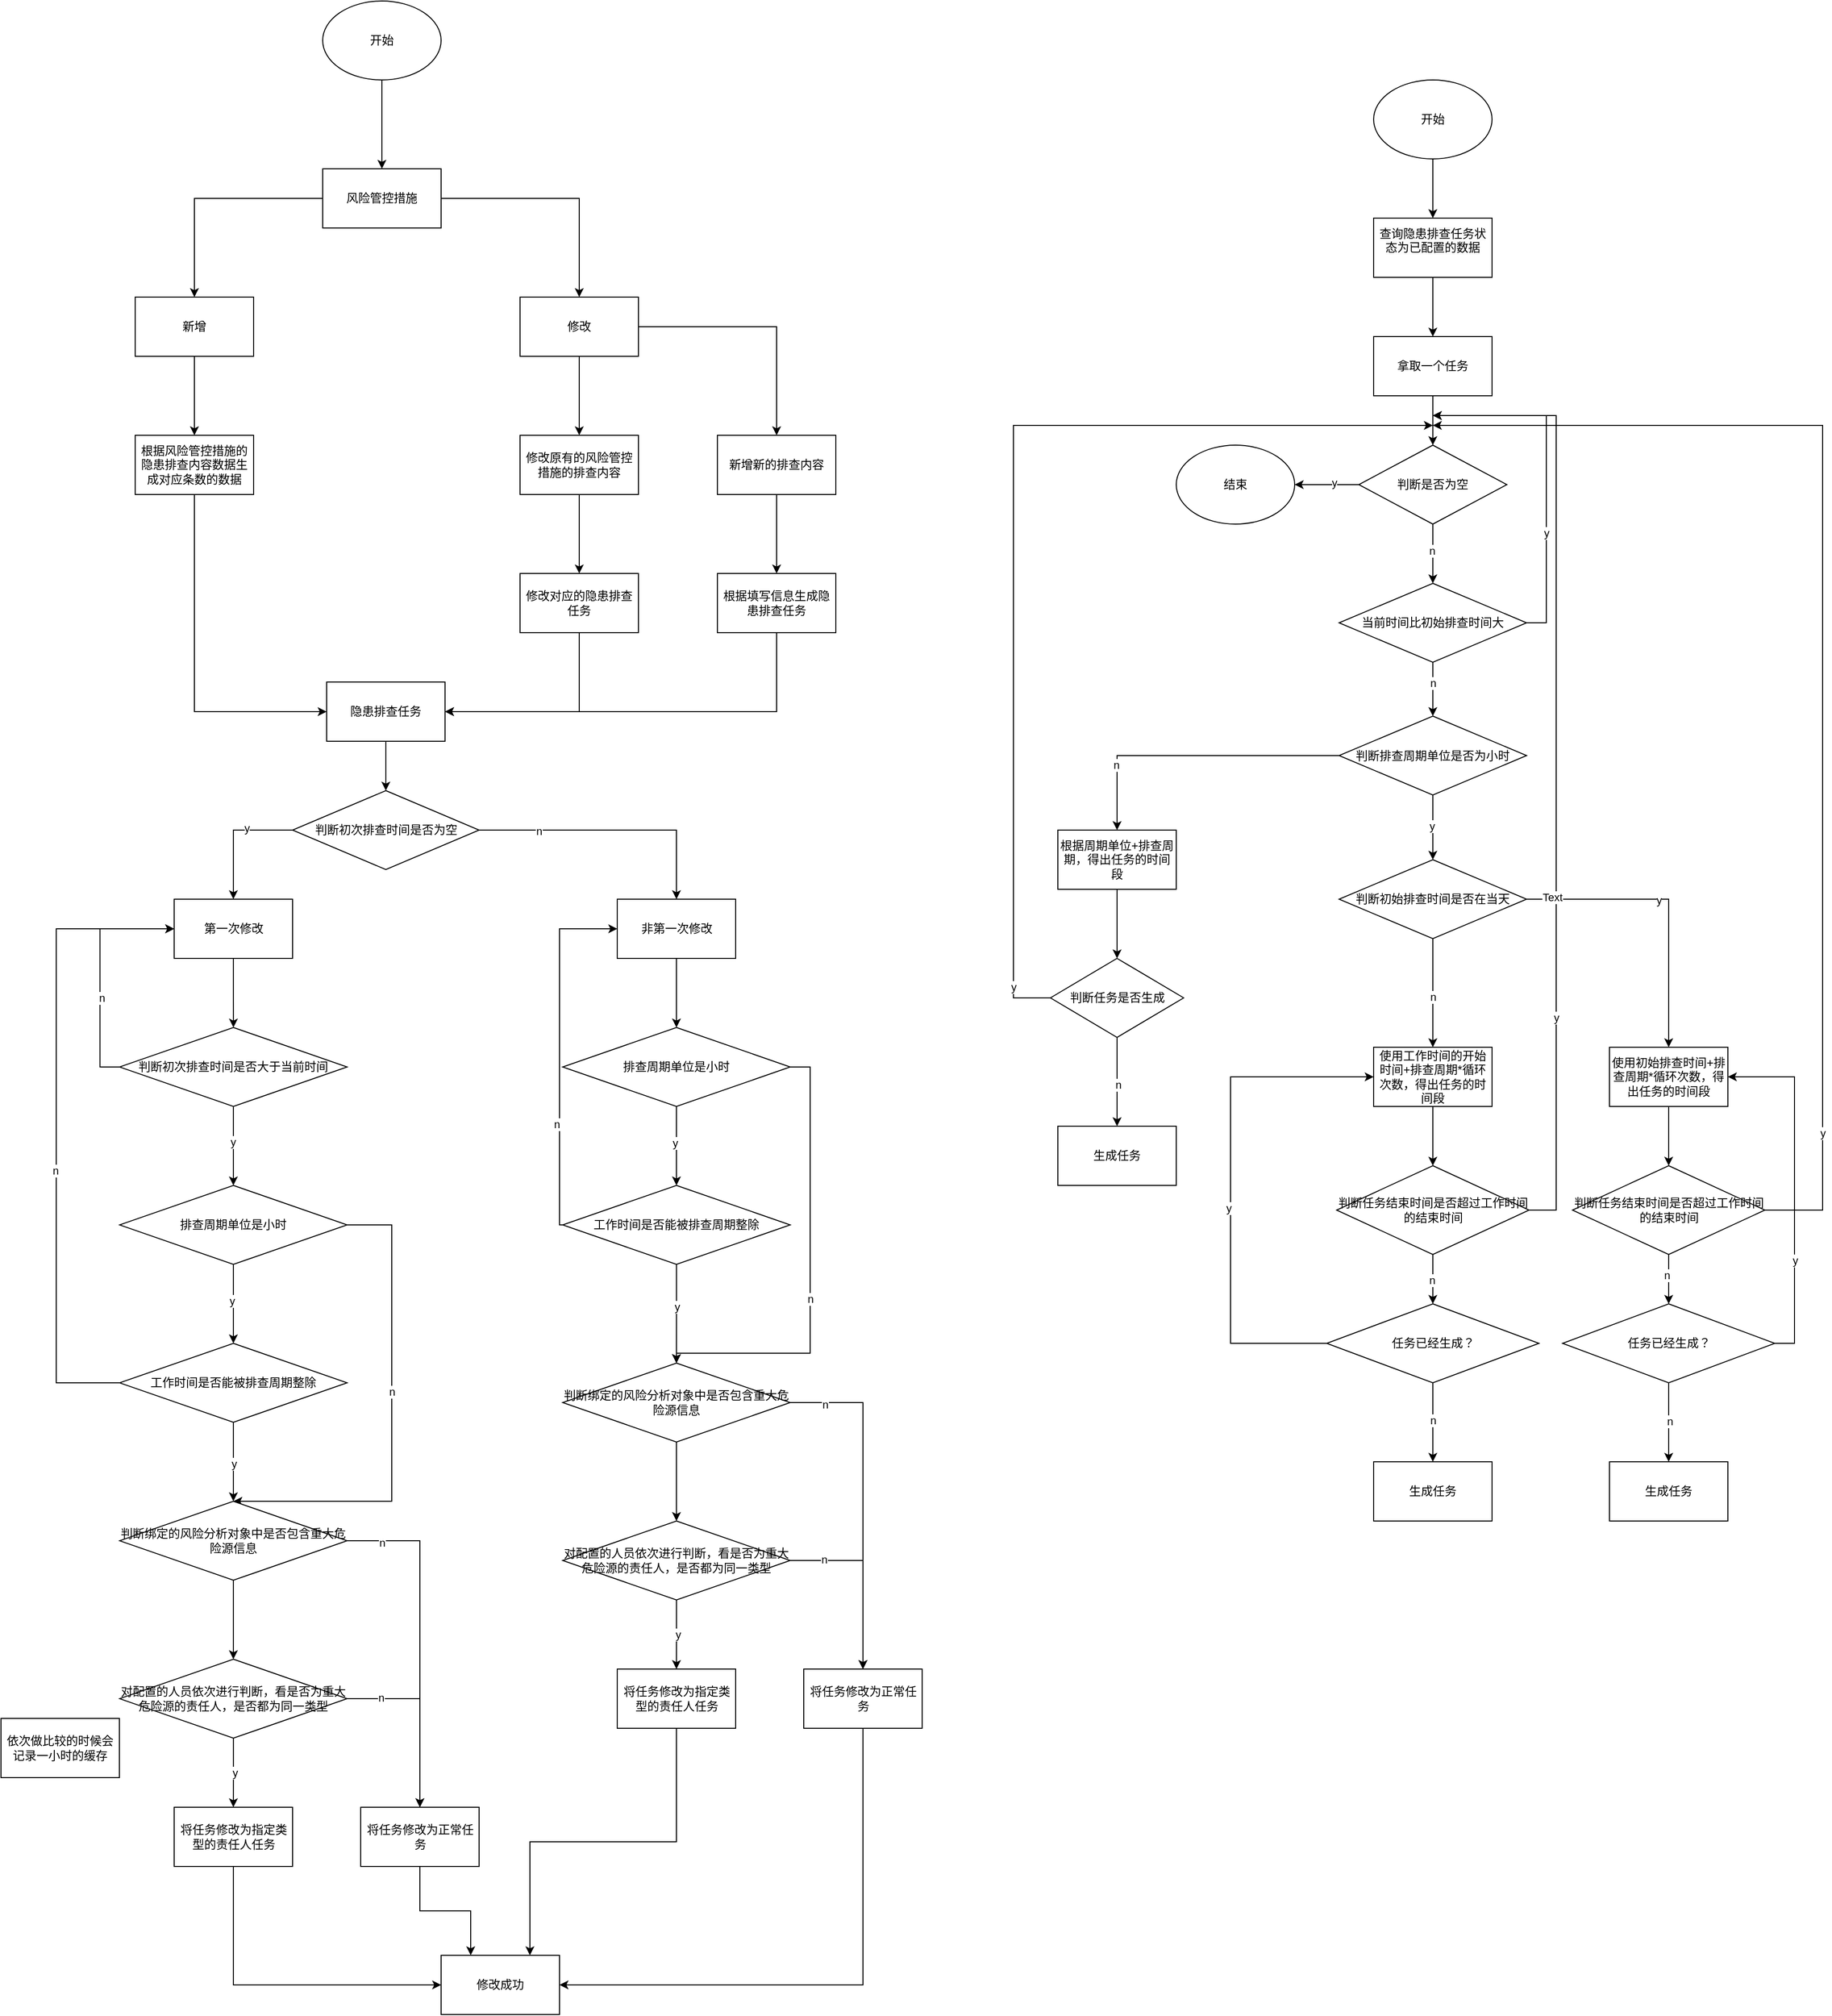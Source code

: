 <mxfile version="24.7.6">
  <diagram name="第 1 页" id="gtpTsQSYxkaPATvE2j1K">
    <mxGraphModel dx="1250" dy="750" grid="1" gridSize="10" guides="1" tooltips="1" connect="1" arrows="1" fold="1" page="1" pageScale="1" pageWidth="827" pageHeight="1169" math="0" shadow="0">
      <root>
        <mxCell id="0" />
        <mxCell id="1" parent="0" />
        <mxCell id="t23KufDyzYEO6K5p8194-3" value="" style="edgeStyle=orthogonalEdgeStyle;rounded=0;orthogonalLoop=1;jettySize=auto;html=1;" edge="1" parent="1" source="t23KufDyzYEO6K5p8194-1" target="t23KufDyzYEO6K5p8194-2">
          <mxGeometry relative="1" as="geometry" />
        </mxCell>
        <mxCell id="t23KufDyzYEO6K5p8194-1" value="开始" style="ellipse;whiteSpace=wrap;html=1;" vertex="1" parent="1">
          <mxGeometry x="350" width="120" height="80" as="geometry" />
        </mxCell>
        <mxCell id="t23KufDyzYEO6K5p8194-9" value="" style="edgeStyle=orthogonalEdgeStyle;rounded=0;orthogonalLoop=1;jettySize=auto;html=1;" edge="1" parent="1" source="t23KufDyzYEO6K5p8194-2" target="t23KufDyzYEO6K5p8194-8">
          <mxGeometry relative="1" as="geometry" />
        </mxCell>
        <mxCell id="t23KufDyzYEO6K5p8194-13" value="" style="edgeStyle=orthogonalEdgeStyle;rounded=0;orthogonalLoop=1;jettySize=auto;html=1;" edge="1" parent="1" source="t23KufDyzYEO6K5p8194-2" target="t23KufDyzYEO6K5p8194-12">
          <mxGeometry relative="1" as="geometry" />
        </mxCell>
        <mxCell id="t23KufDyzYEO6K5p8194-2" value="风险管控措施" style="whiteSpace=wrap;html=1;" vertex="1" parent="1">
          <mxGeometry x="350" y="170" width="120" height="60" as="geometry" />
        </mxCell>
        <mxCell id="t23KufDyzYEO6K5p8194-11" value="" style="edgeStyle=orthogonalEdgeStyle;rounded=0;orthogonalLoop=1;jettySize=auto;html=1;" edge="1" parent="1" source="t23KufDyzYEO6K5p8194-8" target="t23KufDyzYEO6K5p8194-10">
          <mxGeometry relative="1" as="geometry" />
        </mxCell>
        <mxCell id="t23KufDyzYEO6K5p8194-8" value="新增" style="whiteSpace=wrap;html=1;" vertex="1" parent="1">
          <mxGeometry x="160" y="300" width="120" height="60" as="geometry" />
        </mxCell>
        <mxCell id="t23KufDyzYEO6K5p8194-23" style="edgeStyle=orthogonalEdgeStyle;rounded=0;orthogonalLoop=1;jettySize=auto;html=1;exitX=0.5;exitY=1;exitDx=0;exitDy=0;entryX=0;entryY=0.5;entryDx=0;entryDy=0;" edge="1" parent="1" source="t23KufDyzYEO6K5p8194-10" target="t23KufDyzYEO6K5p8194-22">
          <mxGeometry relative="1" as="geometry" />
        </mxCell>
        <mxCell id="t23KufDyzYEO6K5p8194-10" value="根据风险管控措施的隐患排查内容数据生成对应条数的数据" style="whiteSpace=wrap;html=1;" vertex="1" parent="1">
          <mxGeometry x="160" y="440" width="120" height="60" as="geometry" />
        </mxCell>
        <mxCell id="t23KufDyzYEO6K5p8194-15" value="" style="edgeStyle=orthogonalEdgeStyle;rounded=0;orthogonalLoop=1;jettySize=auto;html=1;" edge="1" parent="1" source="t23KufDyzYEO6K5p8194-12" target="t23KufDyzYEO6K5p8194-14">
          <mxGeometry relative="1" as="geometry" />
        </mxCell>
        <mxCell id="t23KufDyzYEO6K5p8194-19" value="" style="edgeStyle=orthogonalEdgeStyle;rounded=0;orthogonalLoop=1;jettySize=auto;html=1;" edge="1" parent="1" source="t23KufDyzYEO6K5p8194-12" target="t23KufDyzYEO6K5p8194-18">
          <mxGeometry relative="1" as="geometry" />
        </mxCell>
        <mxCell id="t23KufDyzYEO6K5p8194-12" value="修改" style="whiteSpace=wrap;html=1;" vertex="1" parent="1">
          <mxGeometry x="550" y="300" width="120" height="60" as="geometry" />
        </mxCell>
        <mxCell id="t23KufDyzYEO6K5p8194-17" value="" style="edgeStyle=orthogonalEdgeStyle;rounded=0;orthogonalLoop=1;jettySize=auto;html=1;" edge="1" parent="1" source="t23KufDyzYEO6K5p8194-14" target="t23KufDyzYEO6K5p8194-16">
          <mxGeometry relative="1" as="geometry" />
        </mxCell>
        <mxCell id="t23KufDyzYEO6K5p8194-14" value="修改原有的风险管控措施的排查内容" style="whiteSpace=wrap;html=1;" vertex="1" parent="1">
          <mxGeometry x="550" y="440" width="120" height="60" as="geometry" />
        </mxCell>
        <mxCell id="t23KufDyzYEO6K5p8194-24" style="edgeStyle=orthogonalEdgeStyle;rounded=0;orthogonalLoop=1;jettySize=auto;html=1;exitX=0.5;exitY=1;exitDx=0;exitDy=0;entryX=1;entryY=0.5;entryDx=0;entryDy=0;" edge="1" parent="1" source="t23KufDyzYEO6K5p8194-16" target="t23KufDyzYEO6K5p8194-22">
          <mxGeometry relative="1" as="geometry" />
        </mxCell>
        <mxCell id="t23KufDyzYEO6K5p8194-16" value="修改对应的隐患排查任务" style="whiteSpace=wrap;html=1;" vertex="1" parent="1">
          <mxGeometry x="550" y="580" width="120" height="60" as="geometry" />
        </mxCell>
        <mxCell id="t23KufDyzYEO6K5p8194-21" value="" style="edgeStyle=orthogonalEdgeStyle;rounded=0;orthogonalLoop=1;jettySize=auto;html=1;" edge="1" parent="1" source="t23KufDyzYEO6K5p8194-18" target="t23KufDyzYEO6K5p8194-20">
          <mxGeometry relative="1" as="geometry" />
        </mxCell>
        <mxCell id="t23KufDyzYEO6K5p8194-18" value="新增新的排查内容" style="whiteSpace=wrap;html=1;" vertex="1" parent="1">
          <mxGeometry x="750" y="440" width="120" height="60" as="geometry" />
        </mxCell>
        <mxCell id="t23KufDyzYEO6K5p8194-25" style="edgeStyle=orthogonalEdgeStyle;rounded=0;orthogonalLoop=1;jettySize=auto;html=1;exitX=0.5;exitY=1;exitDx=0;exitDy=0;entryX=1;entryY=0.5;entryDx=0;entryDy=0;" edge="1" parent="1" source="t23KufDyzYEO6K5p8194-20" target="t23KufDyzYEO6K5p8194-22">
          <mxGeometry relative="1" as="geometry" />
        </mxCell>
        <mxCell id="t23KufDyzYEO6K5p8194-20" value="根据填写信息生成隐患排查任务" style="whiteSpace=wrap;html=1;" vertex="1" parent="1">
          <mxGeometry x="750" y="580" width="120" height="60" as="geometry" />
        </mxCell>
        <mxCell id="t23KufDyzYEO6K5p8194-32" value="" style="edgeStyle=orthogonalEdgeStyle;rounded=0;orthogonalLoop=1;jettySize=auto;html=1;" edge="1" parent="1" source="t23KufDyzYEO6K5p8194-22" target="t23KufDyzYEO6K5p8194-31">
          <mxGeometry relative="1" as="geometry" />
        </mxCell>
        <mxCell id="t23KufDyzYEO6K5p8194-22" value="隐患排查任务" style="rounded=0;whiteSpace=wrap;html=1;" vertex="1" parent="1">
          <mxGeometry x="354" y="690" width="120" height="60" as="geometry" />
        </mxCell>
        <mxCell id="t23KufDyzYEO6K5p8194-38" value="" style="edgeStyle=orthogonalEdgeStyle;rounded=0;orthogonalLoop=1;jettySize=auto;html=1;" edge="1" parent="1" source="t23KufDyzYEO6K5p8194-27" target="t23KufDyzYEO6K5p8194-37">
          <mxGeometry relative="1" as="geometry" />
        </mxCell>
        <mxCell id="t23KufDyzYEO6K5p8194-27" value="第一次修改" style="whiteSpace=wrap;html=1;rounded=0;" vertex="1" parent="1">
          <mxGeometry x="199.5" y="910" width="120" height="60" as="geometry" />
        </mxCell>
        <mxCell id="t23KufDyzYEO6K5p8194-147" style="edgeStyle=orthogonalEdgeStyle;rounded=0;orthogonalLoop=1;jettySize=auto;html=1;exitX=0.5;exitY=1;exitDx=0;exitDy=0;entryX=0.5;entryY=0;entryDx=0;entryDy=0;" edge="1" parent="1" source="t23KufDyzYEO6K5p8194-29" target="t23KufDyzYEO6K5p8194-142">
          <mxGeometry relative="1" as="geometry" />
        </mxCell>
        <mxCell id="t23KufDyzYEO6K5p8194-29" value="非第一次修改" style="whiteSpace=wrap;html=1;rounded=0;" vertex="1" parent="1">
          <mxGeometry x="648.5" y="910" width="120" height="60" as="geometry" />
        </mxCell>
        <mxCell id="t23KufDyzYEO6K5p8194-33" style="edgeStyle=orthogonalEdgeStyle;rounded=0;orthogonalLoop=1;jettySize=auto;html=1;exitX=0;exitY=0.5;exitDx=0;exitDy=0;entryX=0.5;entryY=0;entryDx=0;entryDy=0;" edge="1" parent="1" source="t23KufDyzYEO6K5p8194-31" target="t23KufDyzYEO6K5p8194-27">
          <mxGeometry relative="1" as="geometry" />
        </mxCell>
        <mxCell id="t23KufDyzYEO6K5p8194-35" value="y" style="edgeLabel;html=1;align=center;verticalAlign=middle;resizable=0;points=[];" vertex="1" connectable="0" parent="t23KufDyzYEO6K5p8194-33">
          <mxGeometry x="-0.277" y="-2" relative="1" as="geometry">
            <mxPoint as="offset" />
          </mxGeometry>
        </mxCell>
        <mxCell id="t23KufDyzYEO6K5p8194-34" style="edgeStyle=orthogonalEdgeStyle;rounded=0;orthogonalLoop=1;jettySize=auto;html=1;exitX=1;exitY=0.5;exitDx=0;exitDy=0;entryX=0.5;entryY=0;entryDx=0;entryDy=0;" edge="1" parent="1" source="t23KufDyzYEO6K5p8194-31" target="t23KufDyzYEO6K5p8194-29">
          <mxGeometry relative="1" as="geometry" />
        </mxCell>
        <mxCell id="t23KufDyzYEO6K5p8194-36" value="n" style="edgeLabel;html=1;align=center;verticalAlign=middle;resizable=0;points=[];" vertex="1" connectable="0" parent="t23KufDyzYEO6K5p8194-34">
          <mxGeometry x="-0.556" y="-1" relative="1" as="geometry">
            <mxPoint as="offset" />
          </mxGeometry>
        </mxCell>
        <mxCell id="t23KufDyzYEO6K5p8194-31" value="判断初次排查时间是否为空" style="rhombus;whiteSpace=wrap;html=1;rounded=0;" vertex="1" parent="1">
          <mxGeometry x="319.5" y="800" width="189" height="80" as="geometry" />
        </mxCell>
        <mxCell id="t23KufDyzYEO6K5p8194-41" style="edgeStyle=orthogonalEdgeStyle;rounded=0;orthogonalLoop=1;jettySize=auto;html=1;exitX=0;exitY=0.5;exitDx=0;exitDy=0;entryX=0;entryY=0.5;entryDx=0;entryDy=0;" edge="1" parent="1" source="t23KufDyzYEO6K5p8194-37" target="t23KufDyzYEO6K5p8194-27">
          <mxGeometry relative="1" as="geometry" />
        </mxCell>
        <mxCell id="t23KufDyzYEO6K5p8194-42" value="n" style="edgeLabel;html=1;align=center;verticalAlign=middle;resizable=0;points=[];" vertex="1" connectable="0" parent="t23KufDyzYEO6K5p8194-41">
          <mxGeometry x="-0.231" y="-1" relative="1" as="geometry">
            <mxPoint as="offset" />
          </mxGeometry>
        </mxCell>
        <mxCell id="t23KufDyzYEO6K5p8194-50" value="" style="edgeStyle=orthogonalEdgeStyle;rounded=0;orthogonalLoop=1;jettySize=auto;html=1;" edge="1" parent="1" source="t23KufDyzYEO6K5p8194-37" target="t23KufDyzYEO6K5p8194-49">
          <mxGeometry relative="1" as="geometry" />
        </mxCell>
        <mxCell id="t23KufDyzYEO6K5p8194-63" value="y" style="edgeLabel;html=1;align=center;verticalAlign=middle;resizable=0;points=[];" vertex="1" connectable="0" parent="t23KufDyzYEO6K5p8194-50">
          <mxGeometry x="-0.116" y="-1" relative="1" as="geometry">
            <mxPoint as="offset" />
          </mxGeometry>
        </mxCell>
        <mxCell id="t23KufDyzYEO6K5p8194-37" value="判断初次排查时间是否大于当前时间" style="rhombus;whiteSpace=wrap;html=1;rounded=0;" vertex="1" parent="1">
          <mxGeometry x="144.25" y="1040" width="230.5" height="80" as="geometry" />
        </mxCell>
        <mxCell id="t23KufDyzYEO6K5p8194-55" value="" style="edgeStyle=orthogonalEdgeStyle;rounded=0;orthogonalLoop=1;jettySize=auto;html=1;" edge="1" parent="1" source="t23KufDyzYEO6K5p8194-49" target="t23KufDyzYEO6K5p8194-54">
          <mxGeometry relative="1" as="geometry" />
        </mxCell>
        <mxCell id="t23KufDyzYEO6K5p8194-64" value="y" style="edgeLabel;html=1;align=center;verticalAlign=middle;resizable=0;points=[];" vertex="1" connectable="0" parent="t23KufDyzYEO6K5p8194-55">
          <mxGeometry x="-0.082" y="-2" relative="1" as="geometry">
            <mxPoint as="offset" />
          </mxGeometry>
        </mxCell>
        <mxCell id="t23KufDyzYEO6K5p8194-225" style="edgeStyle=orthogonalEdgeStyle;rounded=0;orthogonalLoop=1;jettySize=auto;html=1;" edge="1" parent="1" source="t23KufDyzYEO6K5p8194-49" target="t23KufDyzYEO6K5p8194-207">
          <mxGeometry relative="1" as="geometry">
            <Array as="points">
              <mxPoint x="420" y="1240" />
              <mxPoint x="420" y="1520" />
            </Array>
          </mxGeometry>
        </mxCell>
        <mxCell id="t23KufDyzYEO6K5p8194-226" value="n" style="edgeLabel;html=1;align=center;verticalAlign=middle;resizable=0;points=[];" vertex="1" connectable="0" parent="t23KufDyzYEO6K5p8194-225">
          <mxGeometry x="-0.121" relative="1" as="geometry">
            <mxPoint as="offset" />
          </mxGeometry>
        </mxCell>
        <mxCell id="t23KufDyzYEO6K5p8194-49" value="排查周期单位是小时" style="rhombus;whiteSpace=wrap;html=1;rounded=0;" vertex="1" parent="1">
          <mxGeometry x="144.25" y="1200" width="230.5" height="80" as="geometry" />
        </mxCell>
        <mxCell id="t23KufDyzYEO6K5p8194-56" style="edgeStyle=orthogonalEdgeStyle;rounded=0;orthogonalLoop=1;jettySize=auto;html=1;exitX=0;exitY=0.5;exitDx=0;exitDy=0;entryX=0;entryY=0.5;entryDx=0;entryDy=0;" edge="1" parent="1" source="t23KufDyzYEO6K5p8194-54" target="t23KufDyzYEO6K5p8194-27">
          <mxGeometry relative="1" as="geometry">
            <Array as="points">
              <mxPoint x="80" y="1400" />
              <mxPoint x="80" y="940" />
            </Array>
          </mxGeometry>
        </mxCell>
        <mxCell id="t23KufDyzYEO6K5p8194-57" value="n" style="edgeLabel;html=1;align=center;verticalAlign=middle;resizable=0;points=[];" vertex="1" connectable="0" parent="t23KufDyzYEO6K5p8194-56">
          <mxGeometry x="-0.132" y="1" relative="1" as="geometry">
            <mxPoint as="offset" />
          </mxGeometry>
        </mxCell>
        <mxCell id="t23KufDyzYEO6K5p8194-208" value="" style="edgeStyle=orthogonalEdgeStyle;rounded=0;orthogonalLoop=1;jettySize=auto;html=1;" edge="1" parent="1" source="t23KufDyzYEO6K5p8194-54" target="t23KufDyzYEO6K5p8194-207">
          <mxGeometry relative="1" as="geometry" />
        </mxCell>
        <mxCell id="t23KufDyzYEO6K5p8194-224" value="y" style="edgeLabel;html=1;align=center;verticalAlign=middle;resizable=0;points=[];" vertex="1" connectable="0" parent="t23KufDyzYEO6K5p8194-208">
          <mxGeometry x="0.046" relative="1" as="geometry">
            <mxPoint as="offset" />
          </mxGeometry>
        </mxCell>
        <mxCell id="t23KufDyzYEO6K5p8194-54" value="工作时间是否能被排查周期整除" style="rhombus;whiteSpace=wrap;html=1;rounded=0;" vertex="1" parent="1">
          <mxGeometry x="144.25" y="1360" width="230.5" height="80" as="geometry" />
        </mxCell>
        <mxCell id="t23KufDyzYEO6K5p8194-222" style="edgeStyle=orthogonalEdgeStyle;rounded=0;orthogonalLoop=1;jettySize=auto;html=1;exitX=0.5;exitY=1;exitDx=0;exitDy=0;entryX=0;entryY=0.5;entryDx=0;entryDy=0;" edge="1" parent="1" source="t23KufDyzYEO6K5p8194-58" target="t23KufDyzYEO6K5p8194-221">
          <mxGeometry relative="1" as="geometry" />
        </mxCell>
        <mxCell id="t23KufDyzYEO6K5p8194-58" value="将任务修改为指定类型的责任人任务" style="whiteSpace=wrap;html=1;rounded=0;" vertex="1" parent="1">
          <mxGeometry x="199.5" y="1830" width="120" height="60" as="geometry" />
        </mxCell>
        <mxCell id="t23KufDyzYEO6K5p8194-72" value="" style="edgeStyle=orthogonalEdgeStyle;rounded=0;orthogonalLoop=1;jettySize=auto;html=1;entryX=1;entryY=0.5;entryDx=0;entryDy=0;" edge="1" parent="1" source="t23KufDyzYEO6K5p8194-75" target="t23KufDyzYEO6K5p8194-76">
          <mxGeometry relative="1" as="geometry">
            <mxPoint x="1379" y="490" as="targetPoint" />
          </mxGeometry>
        </mxCell>
        <mxCell id="t23KufDyzYEO6K5p8194-73" value="y" style="edgeLabel;html=1;align=center;verticalAlign=middle;resizable=0;points=[];" vertex="1" connectable="0" parent="t23KufDyzYEO6K5p8194-72">
          <mxGeometry x="-0.218" y="-2" relative="1" as="geometry">
            <mxPoint as="offset" />
          </mxGeometry>
        </mxCell>
        <mxCell id="t23KufDyzYEO6K5p8194-74" value="" style="edgeStyle=orthogonalEdgeStyle;rounded=0;orthogonalLoop=1;jettySize=auto;html=1;" edge="1" parent="1" source="t23KufDyzYEO6K5p8194-75" target="t23KufDyzYEO6K5p8194-87">
          <mxGeometry relative="1" as="geometry" />
        </mxCell>
        <mxCell id="t23KufDyzYEO6K5p8194-180" value="n" style="edgeLabel;html=1;align=center;verticalAlign=middle;resizable=0;points=[];" vertex="1" connectable="0" parent="t23KufDyzYEO6K5p8194-74">
          <mxGeometry x="-0.095" y="-1" relative="1" as="geometry">
            <mxPoint as="offset" />
          </mxGeometry>
        </mxCell>
        <mxCell id="t23KufDyzYEO6K5p8194-75" value="判断是否为空" style="rhombus;whiteSpace=wrap;html=1;" vertex="1" parent="1">
          <mxGeometry x="1400" y="450" width="150" height="80" as="geometry" />
        </mxCell>
        <mxCell id="t23KufDyzYEO6K5p8194-76" value="结束" style="ellipse;whiteSpace=wrap;html=1;" vertex="1" parent="1">
          <mxGeometry x="1215" y="450" width="120" height="80" as="geometry" />
        </mxCell>
        <mxCell id="t23KufDyzYEO6K5p8194-77" value="" style="edgeStyle=orthogonalEdgeStyle;rounded=0;orthogonalLoop=1;jettySize=auto;html=1;" edge="1" parent="1" source="t23KufDyzYEO6K5p8194-78" target="t23KufDyzYEO6K5p8194-80">
          <mxGeometry relative="1" as="geometry" />
        </mxCell>
        <mxCell id="t23KufDyzYEO6K5p8194-78" value="开始" style="ellipse;whiteSpace=wrap;html=1;" vertex="1" parent="1">
          <mxGeometry x="1415" y="80" width="120" height="80" as="geometry" />
        </mxCell>
        <mxCell id="t23KufDyzYEO6K5p8194-79" value="" style="edgeStyle=orthogonalEdgeStyle;rounded=0;orthogonalLoop=1;jettySize=auto;html=1;" edge="1" parent="1" source="t23KufDyzYEO6K5p8194-80" target="t23KufDyzYEO6K5p8194-82">
          <mxGeometry relative="1" as="geometry" />
        </mxCell>
        <mxCell id="t23KufDyzYEO6K5p8194-80" value="&#xa;&lt;span style=&quot;color: rgb(0, 0, 0); font-family: Helvetica; font-size: 12px; font-style: normal; font-variant-ligatures: normal; font-variant-caps: normal; font-weight: 400; letter-spacing: normal; orphans: 2; text-align: center; text-indent: 0px; text-transform: none; widows: 2; word-spacing: 0px; -webkit-text-stroke-width: 0px; white-space: normal; background-color: rgb(251, 251, 251); text-decoration-thickness: initial; text-decoration-style: initial; text-decoration-color: initial; display: inline !important; float: none;&quot;&gt;查询隐患排查任务状态为已配置的数据&lt;/span&gt;&#xa;&#xa;" style="rounded=0;whiteSpace=wrap;html=1;" vertex="1" parent="1">
          <mxGeometry x="1415" y="220" width="120" height="60" as="geometry" />
        </mxCell>
        <mxCell id="t23KufDyzYEO6K5p8194-81" value="" style="edgeStyle=orthogonalEdgeStyle;rounded=0;orthogonalLoop=1;jettySize=auto;html=1;" edge="1" parent="1" source="t23KufDyzYEO6K5p8194-82" target="t23KufDyzYEO6K5p8194-75">
          <mxGeometry relative="1" as="geometry" />
        </mxCell>
        <mxCell id="t23KufDyzYEO6K5p8194-82" value="拿取一个任务" style="rounded=0;whiteSpace=wrap;html=1;" vertex="1" parent="1">
          <mxGeometry x="1415" y="340" width="120" height="60" as="geometry" />
        </mxCell>
        <mxCell id="t23KufDyzYEO6K5p8194-83" style="edgeStyle=orthogonalEdgeStyle;rounded=0;orthogonalLoop=1;jettySize=auto;html=1;exitX=1;exitY=0.5;exitDx=0;exitDy=0;" edge="1" parent="1" source="t23KufDyzYEO6K5p8194-87">
          <mxGeometry relative="1" as="geometry">
            <mxPoint x="1475" y="420" as="targetPoint" />
            <Array as="points">
              <mxPoint x="1590" y="630" />
              <mxPoint x="1590" y="420" />
            </Array>
          </mxGeometry>
        </mxCell>
        <mxCell id="t23KufDyzYEO6K5p8194-84" value="y" style="edgeLabel;html=1;align=center;verticalAlign=middle;resizable=0;points=[];" vertex="1" connectable="0" parent="t23KufDyzYEO6K5p8194-83">
          <mxGeometry x="-0.355" relative="1" as="geometry">
            <mxPoint as="offset" />
          </mxGeometry>
        </mxCell>
        <mxCell id="t23KufDyzYEO6K5p8194-153" value="" style="edgeStyle=orthogonalEdgeStyle;rounded=0;orthogonalLoop=1;jettySize=auto;html=1;exitX=0.5;exitY=1;exitDx=0;exitDy=0;" edge="1" parent="1" source="t23KufDyzYEO6K5p8194-87" target="t23KufDyzYEO6K5p8194-152">
          <mxGeometry relative="1" as="geometry">
            <mxPoint x="1645.0" y="750.0" as="sourcePoint" />
          </mxGeometry>
        </mxCell>
        <mxCell id="t23KufDyzYEO6K5p8194-160" value="n" style="edgeLabel;html=1;align=center;verticalAlign=middle;resizable=0;points=[];" vertex="1" connectable="0" parent="t23KufDyzYEO6K5p8194-153">
          <mxGeometry x="-0.223" relative="1" as="geometry">
            <mxPoint as="offset" />
          </mxGeometry>
        </mxCell>
        <mxCell id="t23KufDyzYEO6K5p8194-87" value="当前时间比初始排查时间大" style="rhombus;whiteSpace=wrap;html=1;" vertex="1" parent="1">
          <mxGeometry x="1380" y="590" width="190" height="80" as="geometry" />
        </mxCell>
        <mxCell id="t23KufDyzYEO6K5p8194-138" value="" style="edgeStyle=orthogonalEdgeStyle;rounded=0;orthogonalLoop=1;jettySize=auto;html=1;" edge="1" parent="1" source="t23KufDyzYEO6K5p8194-142" target="t23KufDyzYEO6K5p8194-145">
          <mxGeometry relative="1" as="geometry" />
        </mxCell>
        <mxCell id="t23KufDyzYEO6K5p8194-139" value="y" style="edgeLabel;html=1;align=center;verticalAlign=middle;resizable=0;points=[];" vertex="1" connectable="0" parent="t23KufDyzYEO6K5p8194-138">
          <mxGeometry x="-0.082" y="-2" relative="1" as="geometry">
            <mxPoint as="offset" />
          </mxGeometry>
        </mxCell>
        <mxCell id="t23KufDyzYEO6K5p8194-148" style="edgeStyle=orthogonalEdgeStyle;rounded=0;orthogonalLoop=1;jettySize=auto;html=1;exitX=1;exitY=0.5;exitDx=0;exitDy=0;entryX=0.5;entryY=0;entryDx=0;entryDy=0;" edge="1" parent="1" source="t23KufDyzYEO6K5p8194-142" target="t23KufDyzYEO6K5p8194-232">
          <mxGeometry relative="1" as="geometry">
            <mxPoint x="768.5" y="1400" as="targetPoint" />
            <Array as="points">
              <mxPoint x="844" y="1080" />
              <mxPoint x="844" y="1370" />
              <mxPoint x="709" y="1370" />
            </Array>
          </mxGeometry>
        </mxCell>
        <mxCell id="t23KufDyzYEO6K5p8194-149" value="n" style="edgeLabel;html=1;align=center;verticalAlign=middle;resizable=0;points=[];" vertex="1" connectable="0" parent="t23KufDyzYEO6K5p8194-148">
          <mxGeometry x="0.119" relative="1" as="geometry">
            <mxPoint as="offset" />
          </mxGeometry>
        </mxCell>
        <mxCell id="t23KufDyzYEO6K5p8194-142" value="排查周期单位是小时" style="rhombus;whiteSpace=wrap;html=1;rounded=0;" vertex="1" parent="1">
          <mxGeometry x="593.25" y="1040" width="230.5" height="80" as="geometry" />
        </mxCell>
        <mxCell id="t23KufDyzYEO6K5p8194-143" value="" style="edgeStyle=orthogonalEdgeStyle;rounded=0;orthogonalLoop=1;jettySize=auto;html=1;entryX=0.5;entryY=0;entryDx=0;entryDy=0;" edge="1" parent="1" source="t23KufDyzYEO6K5p8194-145" target="t23KufDyzYEO6K5p8194-232">
          <mxGeometry relative="1" as="geometry">
            <mxPoint x="708.5" y="1370" as="targetPoint" />
          </mxGeometry>
        </mxCell>
        <mxCell id="t23KufDyzYEO6K5p8194-144" value="y" style="edgeLabel;html=1;align=center;verticalAlign=middle;resizable=0;points=[];" vertex="1" connectable="0" parent="t23KufDyzYEO6K5p8194-143">
          <mxGeometry x="-0.138" y="3" relative="1" as="geometry">
            <mxPoint x="-3" as="offset" />
          </mxGeometry>
        </mxCell>
        <mxCell id="t23KufDyzYEO6K5p8194-150" style="edgeStyle=orthogonalEdgeStyle;rounded=0;orthogonalLoop=1;jettySize=auto;html=1;exitX=0;exitY=0.5;exitDx=0;exitDy=0;entryX=0;entryY=0.5;entryDx=0;entryDy=0;" edge="1" parent="1" source="t23KufDyzYEO6K5p8194-145" target="t23KufDyzYEO6K5p8194-29">
          <mxGeometry relative="1" as="geometry">
            <Array as="points">
              <mxPoint x="590" y="1240" />
              <mxPoint x="590" y="940" />
            </Array>
          </mxGeometry>
        </mxCell>
        <mxCell id="t23KufDyzYEO6K5p8194-151" value="n" style="edgeLabel;html=1;align=center;verticalAlign=middle;resizable=0;points=[];" vertex="1" connectable="0" parent="t23KufDyzYEO6K5p8194-150">
          <mxGeometry x="-0.414" y="3" relative="1" as="geometry">
            <mxPoint as="offset" />
          </mxGeometry>
        </mxCell>
        <mxCell id="t23KufDyzYEO6K5p8194-145" value="工作时间是否能被排查周期整除" style="rhombus;whiteSpace=wrap;html=1;rounded=0;" vertex="1" parent="1">
          <mxGeometry x="593.25" y="1200" width="230.5" height="80" as="geometry" />
        </mxCell>
        <mxCell id="t23KufDyzYEO6K5p8194-158" value="" style="edgeStyle=orthogonalEdgeStyle;rounded=0;orthogonalLoop=1;jettySize=auto;html=1;" edge="1" parent="1" source="t23KufDyzYEO6K5p8194-152" target="t23KufDyzYEO6K5p8194-157">
          <mxGeometry relative="1" as="geometry" />
        </mxCell>
        <mxCell id="t23KufDyzYEO6K5p8194-181" value="n" style="edgeLabel;html=1;align=center;verticalAlign=middle;resizable=0;points=[];" vertex="1" connectable="0" parent="t23KufDyzYEO6K5p8194-158">
          <mxGeometry x="0.56" y="-1" relative="1" as="geometry">
            <mxPoint as="offset" />
          </mxGeometry>
        </mxCell>
        <mxCell id="t23KufDyzYEO6K5p8194-162" value="" style="edgeStyle=orthogonalEdgeStyle;rounded=0;orthogonalLoop=1;jettySize=auto;html=1;" edge="1" parent="1" source="t23KufDyzYEO6K5p8194-152" target="t23KufDyzYEO6K5p8194-161">
          <mxGeometry relative="1" as="geometry" />
        </mxCell>
        <mxCell id="t23KufDyzYEO6K5p8194-179" value="y" style="edgeLabel;html=1;align=center;verticalAlign=middle;resizable=0;points=[];" vertex="1" connectable="0" parent="t23KufDyzYEO6K5p8194-162">
          <mxGeometry x="-0.05" y="-1" relative="1" as="geometry">
            <mxPoint as="offset" />
          </mxGeometry>
        </mxCell>
        <mxCell id="t23KufDyzYEO6K5p8194-152" value="判断排查周期单位是否为小时" style="rhombus;whiteSpace=wrap;html=1;" vertex="1" parent="1">
          <mxGeometry x="1380" y="724.5" width="190" height="80" as="geometry" />
        </mxCell>
        <mxCell id="t23KufDyzYEO6K5p8194-242" value="" style="edgeStyle=orthogonalEdgeStyle;rounded=0;orthogonalLoop=1;jettySize=auto;html=1;" edge="1" parent="1" source="t23KufDyzYEO6K5p8194-157" target="t23KufDyzYEO6K5p8194-241">
          <mxGeometry relative="1" as="geometry" />
        </mxCell>
        <mxCell id="t23KufDyzYEO6K5p8194-157" value="根据周期单位+排查周期，得出任务的时间段" style="whiteSpace=wrap;html=1;" vertex="1" parent="1">
          <mxGeometry x="1095" y="840" width="120" height="60" as="geometry" />
        </mxCell>
        <mxCell id="t23KufDyzYEO6K5p8194-164" value="" style="edgeStyle=orthogonalEdgeStyle;rounded=0;orthogonalLoop=1;jettySize=auto;html=1;exitX=0.5;exitY=1;exitDx=0;exitDy=0;" edge="1" parent="1" source="t23KufDyzYEO6K5p8194-161" target="t23KufDyzYEO6K5p8194-163">
          <mxGeometry relative="1" as="geometry">
            <mxPoint x="1470" y="950" as="sourcePoint" />
          </mxGeometry>
        </mxCell>
        <mxCell id="t23KufDyzYEO6K5p8194-165" value="n" style="edgeLabel;html=1;align=center;verticalAlign=middle;resizable=0;points=[];" vertex="1" connectable="0" parent="t23KufDyzYEO6K5p8194-164">
          <mxGeometry x="0.063" relative="1" as="geometry">
            <mxPoint as="offset" />
          </mxGeometry>
        </mxCell>
        <mxCell id="t23KufDyzYEO6K5p8194-167" value="" style="edgeStyle=orthogonalEdgeStyle;rounded=0;orthogonalLoop=1;jettySize=auto;html=1;" edge="1" parent="1" source="t23KufDyzYEO6K5p8194-161" target="t23KufDyzYEO6K5p8194-166">
          <mxGeometry relative="1" as="geometry" />
        </mxCell>
        <mxCell id="t23KufDyzYEO6K5p8194-168" value="y" style="edgeLabel;html=1;align=center;verticalAlign=middle;resizable=0;points=[];" vertex="1" connectable="0" parent="t23KufDyzYEO6K5p8194-167">
          <mxGeometry x="-0.089" y="-1" relative="1" as="geometry">
            <mxPoint as="offset" />
          </mxGeometry>
        </mxCell>
        <mxCell id="t23KufDyzYEO6K5p8194-161" value="判断初始排查时间是否在当天" style="rhombus;whiteSpace=wrap;html=1;" vertex="1" parent="1">
          <mxGeometry x="1380" y="870" width="190" height="80" as="geometry" />
        </mxCell>
        <mxCell id="t23KufDyzYEO6K5p8194-183" value="" style="edgeStyle=orthogonalEdgeStyle;rounded=0;orthogonalLoop=1;jettySize=auto;html=1;" edge="1" parent="1" source="t23KufDyzYEO6K5p8194-163" target="t23KufDyzYEO6K5p8194-182">
          <mxGeometry relative="1" as="geometry" />
        </mxCell>
        <mxCell id="t23KufDyzYEO6K5p8194-163" value="使用工作时间的开始时间+排查周期*循环次数，得出任务的时间段" style="whiteSpace=wrap;html=1;" vertex="1" parent="1">
          <mxGeometry x="1415" y="1060" width="120" height="60" as="geometry" />
        </mxCell>
        <mxCell id="t23KufDyzYEO6K5p8194-193" value="" style="edgeStyle=orthogonalEdgeStyle;rounded=0;orthogonalLoop=1;jettySize=auto;html=1;" edge="1" parent="1" source="t23KufDyzYEO6K5p8194-166" target="t23KufDyzYEO6K5p8194-192">
          <mxGeometry relative="1" as="geometry" />
        </mxCell>
        <mxCell id="t23KufDyzYEO6K5p8194-166" value="使用初始排查时间+排查周期*循环次数，得出任务的时间段" style="whiteSpace=wrap;html=1;" vertex="1" parent="1">
          <mxGeometry x="1654" y="1060" width="120" height="60" as="geometry" />
        </mxCell>
        <mxCell id="t23KufDyzYEO6K5p8194-177" value="" style="edgeStyle=orthogonalEdgeStyle;rounded=0;orthogonalLoop=1;jettySize=auto;html=1;" edge="1" parent="1" source="t23KufDyzYEO6K5p8194-169" target="t23KufDyzYEO6K5p8194-176">
          <mxGeometry relative="1" as="geometry" />
        </mxCell>
        <mxCell id="t23KufDyzYEO6K5p8194-178" value="n" style="edgeLabel;html=1;align=center;verticalAlign=middle;resizable=0;points=[];" vertex="1" connectable="0" parent="t23KufDyzYEO6K5p8194-177">
          <mxGeometry x="-0.068" relative="1" as="geometry">
            <mxPoint as="offset" />
          </mxGeometry>
        </mxCell>
        <mxCell id="t23KufDyzYEO6K5p8194-186" style="edgeStyle=orthogonalEdgeStyle;rounded=0;orthogonalLoop=1;jettySize=auto;html=1;entryX=0;entryY=0.5;entryDx=0;entryDy=0;" edge="1" parent="1" source="t23KufDyzYEO6K5p8194-169" target="t23KufDyzYEO6K5p8194-163">
          <mxGeometry relative="1" as="geometry">
            <Array as="points">
              <mxPoint x="1270" y="1360" />
              <mxPoint x="1270" y="1090" />
            </Array>
          </mxGeometry>
        </mxCell>
        <mxCell id="t23KufDyzYEO6K5p8194-187" value="y" style="edgeLabel;html=1;align=center;verticalAlign=middle;resizable=0;points=[];" vertex="1" connectable="0" parent="t23KufDyzYEO6K5p8194-186">
          <mxGeometry x="-0.085" y="2" relative="1" as="geometry">
            <mxPoint as="offset" />
          </mxGeometry>
        </mxCell>
        <mxCell id="t23KufDyzYEO6K5p8194-169" value="任务已经生成？" style="rhombus;whiteSpace=wrap;html=1;" vertex="1" parent="1">
          <mxGeometry x="1367.5" y="1320" width="215" height="80" as="geometry" />
        </mxCell>
        <mxCell id="t23KufDyzYEO6K5p8194-176" value="生成任务" style="whiteSpace=wrap;html=1;" vertex="1" parent="1">
          <mxGeometry x="1415" y="1480" width="120" height="60" as="geometry" />
        </mxCell>
        <mxCell id="t23KufDyzYEO6K5p8194-184" value="" style="edgeStyle=orthogonalEdgeStyle;rounded=0;orthogonalLoop=1;jettySize=auto;html=1;" edge="1" parent="1" source="t23KufDyzYEO6K5p8194-182" target="t23KufDyzYEO6K5p8194-169">
          <mxGeometry relative="1" as="geometry" />
        </mxCell>
        <mxCell id="t23KufDyzYEO6K5p8194-185" value="n" style="edgeLabel;html=1;align=center;verticalAlign=middle;resizable=0;points=[];" vertex="1" connectable="0" parent="t23KufDyzYEO6K5p8194-184">
          <mxGeometry x="0.035" y="-1" relative="1" as="geometry">
            <mxPoint as="offset" />
          </mxGeometry>
        </mxCell>
        <mxCell id="t23KufDyzYEO6K5p8194-190" style="edgeStyle=orthogonalEdgeStyle;rounded=0;orthogonalLoop=1;jettySize=auto;html=1;" edge="1" parent="1" source="t23KufDyzYEO6K5p8194-182">
          <mxGeometry relative="1" as="geometry">
            <mxPoint x="1475" y="420" as="targetPoint" />
            <Array as="points">
              <mxPoint x="1600" y="1225" />
              <mxPoint x="1600" y="420" />
            </Array>
          </mxGeometry>
        </mxCell>
        <mxCell id="t23KufDyzYEO6K5p8194-191" value="y" style="edgeLabel;html=1;align=center;verticalAlign=middle;resizable=0;points=[];" vertex="1" connectable="0" parent="t23KufDyzYEO6K5p8194-190">
          <mxGeometry x="-0.534" relative="1" as="geometry">
            <mxPoint as="offset" />
          </mxGeometry>
        </mxCell>
        <mxCell id="t23KufDyzYEO6K5p8194-244" value="Text" style="edgeLabel;html=1;align=center;verticalAlign=middle;resizable=0;points=[];" vertex="1" connectable="0" parent="t23KufDyzYEO6K5p8194-190">
          <mxGeometry x="-0.28" y="4" relative="1" as="geometry">
            <mxPoint as="offset" />
          </mxGeometry>
        </mxCell>
        <mxCell id="t23KufDyzYEO6K5p8194-182" value="判断任务结束时间是否超过工作时间的结束时间" style="rhombus;whiteSpace=wrap;html=1;" vertex="1" parent="1">
          <mxGeometry x="1377.5" y="1180" width="195" height="90" as="geometry" />
        </mxCell>
        <mxCell id="t23KufDyzYEO6K5p8194-195" value="" style="edgeStyle=orthogonalEdgeStyle;rounded=0;orthogonalLoop=1;jettySize=auto;html=1;" edge="1" parent="1" source="t23KufDyzYEO6K5p8194-192" target="t23KufDyzYEO6K5p8194-194">
          <mxGeometry relative="1" as="geometry" />
        </mxCell>
        <mxCell id="t23KufDyzYEO6K5p8194-196" value="n" style="edgeLabel;html=1;align=center;verticalAlign=middle;resizable=0;points=[];" vertex="1" connectable="0" parent="t23KufDyzYEO6K5p8194-195">
          <mxGeometry x="-0.187" y="-2" relative="1" as="geometry">
            <mxPoint as="offset" />
          </mxGeometry>
        </mxCell>
        <mxCell id="t23KufDyzYEO6K5p8194-203" style="edgeStyle=orthogonalEdgeStyle;rounded=0;orthogonalLoop=1;jettySize=auto;html=1;exitX=1;exitY=0.5;exitDx=0;exitDy=0;" edge="1" parent="1" source="t23KufDyzYEO6K5p8194-192">
          <mxGeometry relative="1" as="geometry">
            <mxPoint x="1475" y="430" as="targetPoint" />
            <Array as="points">
              <mxPoint x="1870" y="1225" />
              <mxPoint x="1870" y="430" />
            </Array>
          </mxGeometry>
        </mxCell>
        <mxCell id="t23KufDyzYEO6K5p8194-204" value="y" style="edgeLabel;html=1;align=center;verticalAlign=middle;resizable=0;points=[];" vertex="1" connectable="0" parent="t23KufDyzYEO6K5p8194-203">
          <mxGeometry x="-0.781" relative="1" as="geometry">
            <mxPoint as="offset" />
          </mxGeometry>
        </mxCell>
        <mxCell id="t23KufDyzYEO6K5p8194-192" value="判断任务结束时间是否超过工作时间的结束时间" style="rhombus;whiteSpace=wrap;html=1;" vertex="1" parent="1">
          <mxGeometry x="1616.5" y="1180" width="195" height="90" as="geometry" />
        </mxCell>
        <mxCell id="t23KufDyzYEO6K5p8194-198" value="" style="edgeStyle=orthogonalEdgeStyle;rounded=0;orthogonalLoop=1;jettySize=auto;html=1;" edge="1" parent="1" source="t23KufDyzYEO6K5p8194-194" target="t23KufDyzYEO6K5p8194-197">
          <mxGeometry relative="1" as="geometry" />
        </mxCell>
        <mxCell id="t23KufDyzYEO6K5p8194-199" value="n" style="edgeLabel;html=1;align=center;verticalAlign=middle;resizable=0;points=[];" vertex="1" connectable="0" parent="t23KufDyzYEO6K5p8194-198">
          <mxGeometry x="-0.037" y="1" relative="1" as="geometry">
            <mxPoint as="offset" />
          </mxGeometry>
        </mxCell>
        <mxCell id="t23KufDyzYEO6K5p8194-200" style="edgeStyle=orthogonalEdgeStyle;rounded=0;orthogonalLoop=1;jettySize=auto;html=1;exitX=1;exitY=0.5;exitDx=0;exitDy=0;entryX=1;entryY=0.5;entryDx=0;entryDy=0;" edge="1" parent="1" source="t23KufDyzYEO6K5p8194-194" target="t23KufDyzYEO6K5p8194-166">
          <mxGeometry relative="1" as="geometry" />
        </mxCell>
        <mxCell id="t23KufDyzYEO6K5p8194-201" value="y" style="edgeLabel;html=1;align=center;verticalAlign=middle;resizable=0;points=[];" vertex="1" connectable="0" parent="t23KufDyzYEO6K5p8194-200">
          <mxGeometry x="-0.418" relative="1" as="geometry">
            <mxPoint as="offset" />
          </mxGeometry>
        </mxCell>
        <mxCell id="t23KufDyzYEO6K5p8194-194" value="任务已经生成？" style="rhombus;whiteSpace=wrap;html=1;" vertex="1" parent="1">
          <mxGeometry x="1606.5" y="1320" width="215" height="80" as="geometry" />
        </mxCell>
        <mxCell id="t23KufDyzYEO6K5p8194-197" value="生成任务" style="whiteSpace=wrap;html=1;" vertex="1" parent="1">
          <mxGeometry x="1654" y="1480" width="120" height="60" as="geometry" />
        </mxCell>
        <mxCell id="t23KufDyzYEO6K5p8194-213" value="" style="edgeStyle=orthogonalEdgeStyle;rounded=0;orthogonalLoop=1;jettySize=auto;html=1;" edge="1" parent="1" source="t23KufDyzYEO6K5p8194-207" target="t23KufDyzYEO6K5p8194-212">
          <mxGeometry relative="1" as="geometry" />
        </mxCell>
        <mxCell id="t23KufDyzYEO6K5p8194-218" style="edgeStyle=orthogonalEdgeStyle;rounded=0;orthogonalLoop=1;jettySize=auto;html=1;exitX=1;exitY=0.5;exitDx=0;exitDy=0;entryX=0.5;entryY=0;entryDx=0;entryDy=0;" edge="1" parent="1" source="t23KufDyzYEO6K5p8194-207" target="t23KufDyzYEO6K5p8194-216">
          <mxGeometry relative="1" as="geometry" />
        </mxCell>
        <mxCell id="t23KufDyzYEO6K5p8194-220" value="n" style="edgeLabel;html=1;align=center;verticalAlign=middle;resizable=0;points=[];" vertex="1" connectable="0" parent="t23KufDyzYEO6K5p8194-218">
          <mxGeometry x="-0.8" y="-2" relative="1" as="geometry">
            <mxPoint as="offset" />
          </mxGeometry>
        </mxCell>
        <mxCell id="t23KufDyzYEO6K5p8194-207" value="判断绑定的风险分析对象中是否包含重大危险源信息" style="rhombus;whiteSpace=wrap;html=1;rounded=0;" vertex="1" parent="1">
          <mxGeometry x="144.25" y="1520" width="230.5" height="80" as="geometry" />
        </mxCell>
        <mxCell id="t23KufDyzYEO6K5p8194-214" value="" style="edgeStyle=orthogonalEdgeStyle;rounded=0;orthogonalLoop=1;jettySize=auto;html=1;" edge="1" parent="1" source="t23KufDyzYEO6K5p8194-212" target="t23KufDyzYEO6K5p8194-58">
          <mxGeometry relative="1" as="geometry" />
        </mxCell>
        <mxCell id="t23KufDyzYEO6K5p8194-215" value="y" style="edgeLabel;html=1;align=center;verticalAlign=middle;resizable=0;points=[];" vertex="1" connectable="0" parent="t23KufDyzYEO6K5p8194-214">
          <mxGeometry x="-0.001" y="1" relative="1" as="geometry">
            <mxPoint as="offset" />
          </mxGeometry>
        </mxCell>
        <mxCell id="t23KufDyzYEO6K5p8194-217" value="" style="edgeStyle=orthogonalEdgeStyle;rounded=0;orthogonalLoop=1;jettySize=auto;html=1;" edge="1" parent="1" source="t23KufDyzYEO6K5p8194-212" target="t23KufDyzYEO6K5p8194-216">
          <mxGeometry relative="1" as="geometry" />
        </mxCell>
        <mxCell id="t23KufDyzYEO6K5p8194-219" value="n" style="edgeLabel;html=1;align=center;verticalAlign=middle;resizable=0;points=[];" vertex="1" connectable="0" parent="t23KufDyzYEO6K5p8194-217">
          <mxGeometry x="-0.634" y="1" relative="1" as="geometry">
            <mxPoint as="offset" />
          </mxGeometry>
        </mxCell>
        <mxCell id="t23KufDyzYEO6K5p8194-212" value="对配置的人员依次进行判断，看是否为重大危险源的责任人，是否都为同一类型" style="rhombus;whiteSpace=wrap;html=1;rounded=0;" vertex="1" parent="1">
          <mxGeometry x="144.25" y="1680" width="230.5" height="80" as="geometry" />
        </mxCell>
        <mxCell id="t23KufDyzYEO6K5p8194-223" style="edgeStyle=orthogonalEdgeStyle;rounded=0;orthogonalLoop=1;jettySize=auto;html=1;exitX=0.5;exitY=1;exitDx=0;exitDy=0;entryX=0.25;entryY=0;entryDx=0;entryDy=0;" edge="1" parent="1" source="t23KufDyzYEO6K5p8194-216" target="t23KufDyzYEO6K5p8194-221">
          <mxGeometry relative="1" as="geometry" />
        </mxCell>
        <mxCell id="t23KufDyzYEO6K5p8194-216" value="将任务修改为正常任务" style="whiteSpace=wrap;html=1;rounded=0;" vertex="1" parent="1">
          <mxGeometry x="388.5" y="1830" width="120" height="60" as="geometry" />
        </mxCell>
        <mxCell id="t23KufDyzYEO6K5p8194-221" value="修改成功" style="whiteSpace=wrap;html=1;rounded=0;" vertex="1" parent="1">
          <mxGeometry x="470" y="1980" width="120" height="60" as="geometry" />
        </mxCell>
        <mxCell id="t23KufDyzYEO6K5p8194-227" style="edgeStyle=orthogonalEdgeStyle;rounded=0;orthogonalLoop=1;jettySize=auto;html=1;exitX=0.5;exitY=1;exitDx=0;exitDy=0;entryX=0.75;entryY=0;entryDx=0;entryDy=0;" edge="1" parent="1" source="t23KufDyzYEO6K5p8194-228" target="t23KufDyzYEO6K5p8194-221">
          <mxGeometry relative="1" as="geometry">
            <mxPoint x="902.25" y="1880" as="targetPoint" />
          </mxGeometry>
        </mxCell>
        <mxCell id="t23KufDyzYEO6K5p8194-228" value="将任务修改为指定类型的责任人任务" style="whiteSpace=wrap;html=1;rounded=0;" vertex="1" parent="1">
          <mxGeometry x="648.5" y="1690" width="120" height="60" as="geometry" />
        </mxCell>
        <mxCell id="t23KufDyzYEO6K5p8194-229" value="" style="edgeStyle=orthogonalEdgeStyle;rounded=0;orthogonalLoop=1;jettySize=auto;html=1;" edge="1" parent="1" source="t23KufDyzYEO6K5p8194-232" target="t23KufDyzYEO6K5p8194-237">
          <mxGeometry relative="1" as="geometry" />
        </mxCell>
        <mxCell id="t23KufDyzYEO6K5p8194-230" style="edgeStyle=orthogonalEdgeStyle;rounded=0;orthogonalLoop=1;jettySize=auto;html=1;exitX=1;exitY=0.5;exitDx=0;exitDy=0;entryX=0.5;entryY=0;entryDx=0;entryDy=0;" edge="1" parent="1" source="t23KufDyzYEO6K5p8194-232" target="t23KufDyzYEO6K5p8194-239">
          <mxGeometry relative="1" as="geometry" />
        </mxCell>
        <mxCell id="t23KufDyzYEO6K5p8194-231" value="n" style="edgeLabel;html=1;align=center;verticalAlign=middle;resizable=0;points=[];" vertex="1" connectable="0" parent="t23KufDyzYEO6K5p8194-230">
          <mxGeometry x="-0.8" y="-2" relative="1" as="geometry">
            <mxPoint as="offset" />
          </mxGeometry>
        </mxCell>
        <mxCell id="t23KufDyzYEO6K5p8194-232" value="判断绑定的风险分析对象中是否包含重大危险源信息" style="rhombus;whiteSpace=wrap;html=1;rounded=0;" vertex="1" parent="1">
          <mxGeometry x="593.25" y="1380" width="230.5" height="80" as="geometry" />
        </mxCell>
        <mxCell id="t23KufDyzYEO6K5p8194-233" value="" style="edgeStyle=orthogonalEdgeStyle;rounded=0;orthogonalLoop=1;jettySize=auto;html=1;" edge="1" parent="1" source="t23KufDyzYEO6K5p8194-237" target="t23KufDyzYEO6K5p8194-228">
          <mxGeometry relative="1" as="geometry" />
        </mxCell>
        <mxCell id="t23KufDyzYEO6K5p8194-234" value="y" style="edgeLabel;html=1;align=center;verticalAlign=middle;resizable=0;points=[];" vertex="1" connectable="0" parent="t23KufDyzYEO6K5p8194-233">
          <mxGeometry x="-0.001" y="1" relative="1" as="geometry">
            <mxPoint as="offset" />
          </mxGeometry>
        </mxCell>
        <mxCell id="t23KufDyzYEO6K5p8194-235" value="" style="edgeStyle=orthogonalEdgeStyle;rounded=0;orthogonalLoop=1;jettySize=auto;html=1;" edge="1" parent="1" source="t23KufDyzYEO6K5p8194-237" target="t23KufDyzYEO6K5p8194-239">
          <mxGeometry relative="1" as="geometry" />
        </mxCell>
        <mxCell id="t23KufDyzYEO6K5p8194-236" value="n" style="edgeLabel;html=1;align=center;verticalAlign=middle;resizable=0;points=[];" vertex="1" connectable="0" parent="t23KufDyzYEO6K5p8194-235">
          <mxGeometry x="-0.634" y="1" relative="1" as="geometry">
            <mxPoint as="offset" />
          </mxGeometry>
        </mxCell>
        <mxCell id="t23KufDyzYEO6K5p8194-237" value="对配置的人员依次进行判断，看是否为重大危险源的责任人，是否都为同一类型" style="rhombus;whiteSpace=wrap;html=1;rounded=0;" vertex="1" parent="1">
          <mxGeometry x="593.25" y="1540" width="230.5" height="80" as="geometry" />
        </mxCell>
        <mxCell id="t23KufDyzYEO6K5p8194-238" style="edgeStyle=orthogonalEdgeStyle;rounded=0;orthogonalLoop=1;jettySize=auto;html=1;exitX=0.5;exitY=1;exitDx=0;exitDy=0;entryX=1;entryY=0.5;entryDx=0;entryDy=0;" edge="1" parent="1" source="t23KufDyzYEO6K5p8194-239" target="t23KufDyzYEO6K5p8194-221">
          <mxGeometry relative="1" as="geometry">
            <mxPoint x="962.333" y="1850" as="targetPoint" />
          </mxGeometry>
        </mxCell>
        <mxCell id="t23KufDyzYEO6K5p8194-239" value="将任务修改为正常任务" style="whiteSpace=wrap;html=1;rounded=0;" vertex="1" parent="1">
          <mxGeometry x="837.5" y="1690" width="120" height="60" as="geometry" />
        </mxCell>
        <mxCell id="t23KufDyzYEO6K5p8194-246" value="" style="edgeStyle=orthogonalEdgeStyle;rounded=0;orthogonalLoop=1;jettySize=auto;html=1;" edge="1" parent="1" source="t23KufDyzYEO6K5p8194-241" target="t23KufDyzYEO6K5p8194-245">
          <mxGeometry relative="1" as="geometry" />
        </mxCell>
        <mxCell id="t23KufDyzYEO6K5p8194-249" value="n" style="edgeLabel;html=1;align=center;verticalAlign=middle;resizable=0;points=[];" vertex="1" connectable="0" parent="t23KufDyzYEO6K5p8194-246">
          <mxGeometry x="0.064" y="1" relative="1" as="geometry">
            <mxPoint as="offset" />
          </mxGeometry>
        </mxCell>
        <mxCell id="t23KufDyzYEO6K5p8194-247" style="edgeStyle=orthogonalEdgeStyle;rounded=0;orthogonalLoop=1;jettySize=auto;html=1;exitX=0;exitY=0.5;exitDx=0;exitDy=0;" edge="1" parent="1" source="t23KufDyzYEO6K5p8194-241">
          <mxGeometry relative="1" as="geometry">
            <mxPoint x="1475" y="430" as="targetPoint" />
            <Array as="points">
              <mxPoint x="1050" y="1010" />
              <mxPoint x="1050" y="430" />
            </Array>
          </mxGeometry>
        </mxCell>
        <mxCell id="t23KufDyzYEO6K5p8194-248" value="y" style="edgeLabel;html=1;align=center;verticalAlign=middle;resizable=0;points=[];" vertex="1" connectable="0" parent="t23KufDyzYEO6K5p8194-247">
          <mxGeometry x="-0.907" relative="1" as="geometry">
            <mxPoint as="offset" />
          </mxGeometry>
        </mxCell>
        <mxCell id="t23KufDyzYEO6K5p8194-241" value="判断任务是否生成" style="rhombus;whiteSpace=wrap;html=1;" vertex="1" parent="1">
          <mxGeometry x="1087.5" y="970" width="135" height="80" as="geometry" />
        </mxCell>
        <mxCell id="t23KufDyzYEO6K5p8194-245" value="生成任务" style="whiteSpace=wrap;html=1;" vertex="1" parent="1">
          <mxGeometry x="1095" y="1140" width="120" height="60" as="geometry" />
        </mxCell>
        <mxCell id="t23KufDyzYEO6K5p8194-250" value="依次做比较的时候会记录一小时的缓存" style="rounded=0;whiteSpace=wrap;html=1;" vertex="1" parent="1">
          <mxGeometry x="24" y="1740" width="120" height="60" as="geometry" />
        </mxCell>
      </root>
    </mxGraphModel>
  </diagram>
</mxfile>
